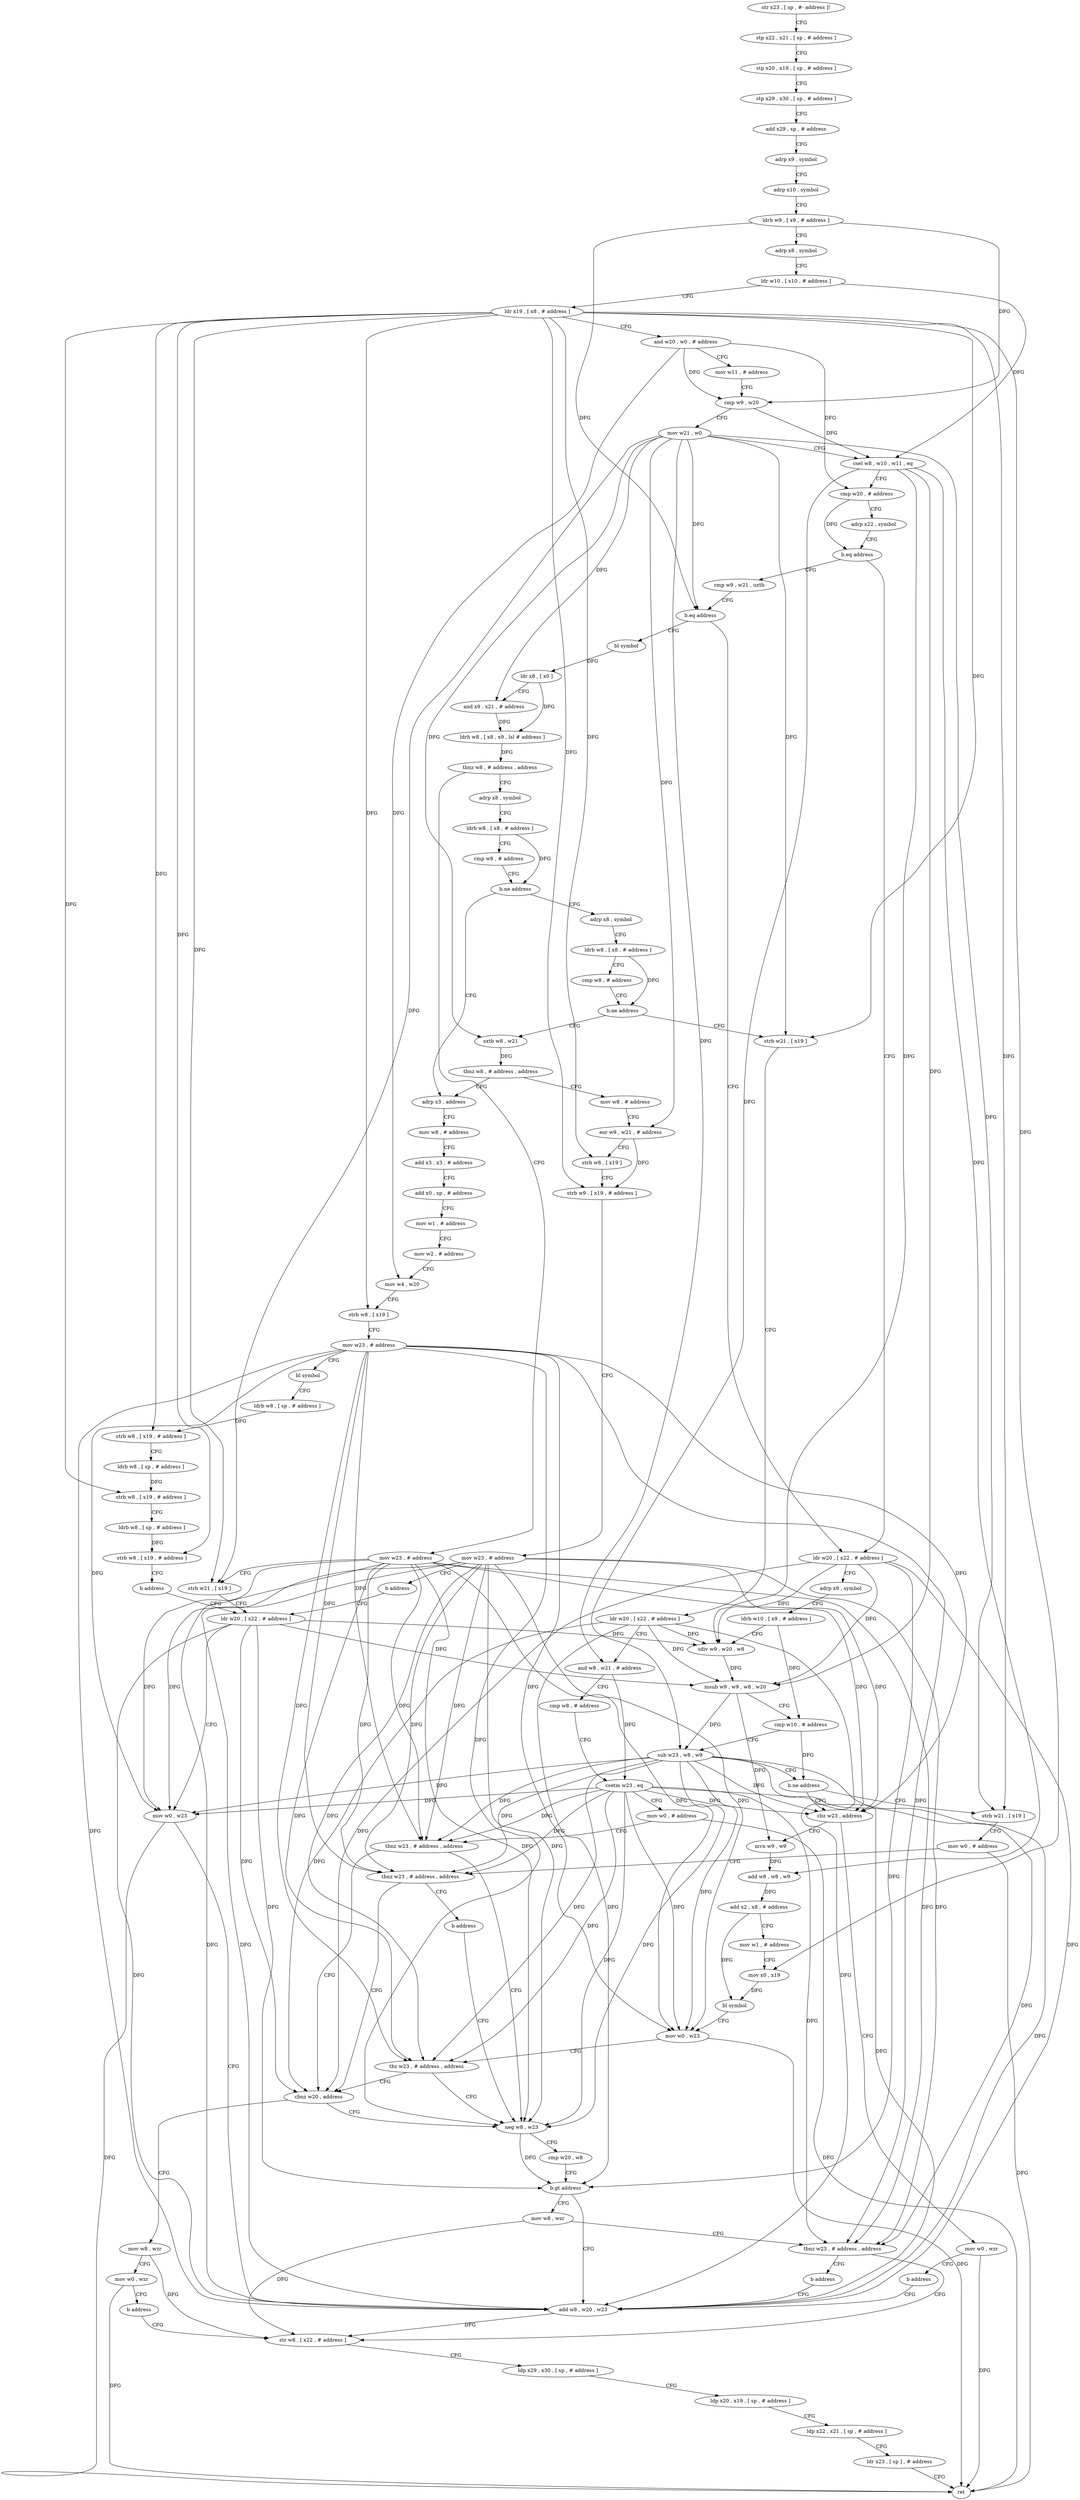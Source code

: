 digraph "func" {
"4217732" [label = "str x23 , [ sp , #- address ]!" ]
"4217736" [label = "stp x22 , x21 , [ sp , # address ]" ]
"4217740" [label = "stp x20 , x19 , [ sp , # address ]" ]
"4217744" [label = "stp x29 , x30 , [ sp , # address ]" ]
"4217748" [label = "add x29 , sp , # address" ]
"4217752" [label = "adrp x9 , symbol" ]
"4217756" [label = "adrp x10 , symbol" ]
"4217760" [label = "ldrb w9 , [ x9 , # address ]" ]
"4217764" [label = "adrp x8 , symbol" ]
"4217768" [label = "ldr w10 , [ x10 , # address ]" ]
"4217772" [label = "ldr x19 , [ x8 , # address ]" ]
"4217776" [label = "and w20 , w0 , # address" ]
"4217780" [label = "mov w11 , # address" ]
"4217784" [label = "cmp w9 , w20" ]
"4217788" [label = "mov w21 , w0" ]
"4217792" [label = "csel w8 , w10 , w11 , eq" ]
"4217796" [label = "cmp w20 , # address" ]
"4217800" [label = "adrp x22 , symbol" ]
"4217804" [label = "b.eq address" ]
"4217920" [label = "ldr w20 , [ x22 , # address ]" ]
"4217808" [label = "cmp w9 , w21 , uxtb" ]
"4217924" [label = "adrp x9 , symbol" ]
"4217928" [label = "ldrb w10 , [ x9 , # address ]" ]
"4217932" [label = "sdiv w9 , w20 , w8" ]
"4217936" [label = "msub w9 , w9 , w8 , w20" ]
"4217940" [label = "cmp w10 , # address" ]
"4217944" [label = "sub w23 , w8 , w9" ]
"4217948" [label = "b.ne address" ]
"4218048" [label = "strb w21 , [ x19 ]" ]
"4217952" [label = "cbz w23 , address" ]
"4217812" [label = "b.eq address" ]
"4217816" [label = "bl symbol" ]
"4218052" [label = "mov w0 , # address" ]
"4218056" [label = "tbnz w23 , # address , address" ]
"4217988" [label = "cbnz w20 , address" ]
"4218060" [label = "b address" ]
"4218112" [label = "mov w0 , wzr" ]
"4217956" [label = "mvn w9 , w9" ]
"4217820" [label = "ldr x8 , [ x0 ]" ]
"4217824" [label = "and x9 , x21 , # address" ]
"4217828" [label = "ldrh w8 , [ x8 , x9 , lsl # address ]" ]
"4217832" [label = "tbnz w8 , # address , address" ]
"4218004" [label = "mov w23 , # address" ]
"4217836" [label = "adrp x8 , symbol" ]
"4218148" [label = "neg w8 , w23" ]
"4217992" [label = "mov w8 , wzr" ]
"4218116" [label = "b address" ]
"4218020" [label = "add w8 , w20 , w23" ]
"4217960" [label = "add w8 , w8 , w9" ]
"4217964" [label = "add x2 , x8 , # address" ]
"4217968" [label = "mov w1 , # address" ]
"4217972" [label = "mov x0 , x19" ]
"4217976" [label = "bl symbol" ]
"4217980" [label = "mov w0 , w23" ]
"4217984" [label = "tbz w23 , # address , address" ]
"4218008" [label = "strb w21 , [ x19 ]" ]
"4218012" [label = "ldr w20 , [ x22 , # address ]" ]
"4217840" [label = "ldrb w8 , [ x8 , # address ]" ]
"4217844" [label = "cmp w8 , # address" ]
"4217848" [label = "b.ne address" ]
"4218064" [label = "adrp x8 , symbol" ]
"4217852" [label = "adrp x3 , address" ]
"4218152" [label = "cmp w20 , w8" ]
"4218156" [label = "b.gt address" ]
"4218160" [label = "mov w8 , wzr" ]
"4217996" [label = "mov w0 , wzr" ]
"4218000" [label = "b address" ]
"4218024" [label = "str w8 , [ x22 , # address ]" ]
"4218068" [label = "ldrb w8 , [ x8 , # address ]" ]
"4218072" [label = "cmp w8 , # address" ]
"4218076" [label = "b.ne address" ]
"4218120" [label = "strb w21 , [ x19 ]" ]
"4218080" [label = "sxtb w8 , w21" ]
"4217856" [label = "mov w8 , # address" ]
"4217860" [label = "add x3 , x3 , # address" ]
"4217864" [label = "add x0 , sp , # address" ]
"4217868" [label = "mov w1 , # address" ]
"4217872" [label = "mov w2 , # address" ]
"4217876" [label = "mov w4 , w20" ]
"4217880" [label = "strb w8 , [ x19 ]" ]
"4217884" [label = "mov w23 , # address" ]
"4217888" [label = "bl symbol" ]
"4217892" [label = "ldrb w8 , [ sp , # address ]" ]
"4217896" [label = "strb w8 , [ x19 , # address ]" ]
"4217900" [label = "ldrb w8 , [ sp , # address ]" ]
"4217904" [label = "strb w8 , [ x19 , # address ]" ]
"4217908" [label = "ldrb w8 , [ sp , # address ]" ]
"4217912" [label = "strb w8 , [ x19 , # address ]" ]
"4217916" [label = "b address" ]
"4218164" [label = "tbnz w23 , # address , address" ]
"4218168" [label = "b address" ]
"4218028" [label = "ldp x29 , x30 , [ sp , # address ]" ]
"4218032" [label = "ldp x20 , x19 , [ sp , # address ]" ]
"4218036" [label = "ldp x22 , x21 , [ sp , # address ]" ]
"4218040" [label = "ldr x23 , [ sp ] , # address" ]
"4218044" [label = "ret" ]
"4218124" [label = "ldr w20 , [ x22 , # address ]" ]
"4218128" [label = "and w8 , w21 , # address" ]
"4218132" [label = "cmp w8 , # address" ]
"4218136" [label = "csetm w23 , eq" ]
"4218140" [label = "mov w0 , # address" ]
"4218144" [label = "tbnz w23 , # address , address" ]
"4218084" [label = "tbnz w8 , # address , address" ]
"4218088" [label = "mov w8 , # address" ]
"4218016" [label = "mov w0 , w23" ]
"4218092" [label = "eor w9 , w21 , # address" ]
"4218096" [label = "strb w8 , [ x19 ]" ]
"4218100" [label = "strb w9 , [ x19 , # address ]" ]
"4218104" [label = "mov w23 , # address" ]
"4218108" [label = "b address" ]
"4217732" -> "4217736" [ label = "CFG" ]
"4217736" -> "4217740" [ label = "CFG" ]
"4217740" -> "4217744" [ label = "CFG" ]
"4217744" -> "4217748" [ label = "CFG" ]
"4217748" -> "4217752" [ label = "CFG" ]
"4217752" -> "4217756" [ label = "CFG" ]
"4217756" -> "4217760" [ label = "CFG" ]
"4217760" -> "4217764" [ label = "CFG" ]
"4217760" -> "4217784" [ label = "DFG" ]
"4217760" -> "4217812" [ label = "DFG" ]
"4217764" -> "4217768" [ label = "CFG" ]
"4217768" -> "4217772" [ label = "CFG" ]
"4217768" -> "4217792" [ label = "DFG" ]
"4217772" -> "4217776" [ label = "CFG" ]
"4217772" -> "4218048" [ label = "DFG" ]
"4217772" -> "4217972" [ label = "DFG" ]
"4217772" -> "4218008" [ label = "DFG" ]
"4217772" -> "4217880" [ label = "DFG" ]
"4217772" -> "4217896" [ label = "DFG" ]
"4217772" -> "4217904" [ label = "DFG" ]
"4217772" -> "4217912" [ label = "DFG" ]
"4217772" -> "4218120" [ label = "DFG" ]
"4217772" -> "4218096" [ label = "DFG" ]
"4217772" -> "4218100" [ label = "DFG" ]
"4217776" -> "4217780" [ label = "CFG" ]
"4217776" -> "4217784" [ label = "DFG" ]
"4217776" -> "4217796" [ label = "DFG" ]
"4217776" -> "4217876" [ label = "DFG" ]
"4217780" -> "4217784" [ label = "CFG" ]
"4217784" -> "4217788" [ label = "CFG" ]
"4217784" -> "4217792" [ label = "DFG" ]
"4217788" -> "4217792" [ label = "CFG" ]
"4217788" -> "4217812" [ label = "DFG" ]
"4217788" -> "4218048" [ label = "DFG" ]
"4217788" -> "4217824" [ label = "DFG" ]
"4217788" -> "4218008" [ label = "DFG" ]
"4217788" -> "4218120" [ label = "DFG" ]
"4217788" -> "4218128" [ label = "DFG" ]
"4217788" -> "4218080" [ label = "DFG" ]
"4217788" -> "4218092" [ label = "DFG" ]
"4217792" -> "4217796" [ label = "CFG" ]
"4217792" -> "4217932" [ label = "DFG" ]
"4217792" -> "4217936" [ label = "DFG" ]
"4217792" -> "4217944" [ label = "DFG" ]
"4217792" -> "4217960" [ label = "DFG" ]
"4217796" -> "4217800" [ label = "CFG" ]
"4217796" -> "4217804" [ label = "DFG" ]
"4217800" -> "4217804" [ label = "CFG" ]
"4217804" -> "4217920" [ label = "CFG" ]
"4217804" -> "4217808" [ label = "CFG" ]
"4217920" -> "4217924" [ label = "CFG" ]
"4217920" -> "4217932" [ label = "DFG" ]
"4217920" -> "4217936" [ label = "DFG" ]
"4217920" -> "4217988" [ label = "DFG" ]
"4217920" -> "4218156" [ label = "DFG" ]
"4217920" -> "4218020" [ label = "DFG" ]
"4217808" -> "4217812" [ label = "CFG" ]
"4217924" -> "4217928" [ label = "CFG" ]
"4217928" -> "4217932" [ label = "CFG" ]
"4217928" -> "4217940" [ label = "DFG" ]
"4217932" -> "4217936" [ label = "DFG" ]
"4217936" -> "4217940" [ label = "CFG" ]
"4217936" -> "4217944" [ label = "DFG" ]
"4217936" -> "4217956" [ label = "DFG" ]
"4217940" -> "4217944" [ label = "CFG" ]
"4217940" -> "4217948" [ label = "DFG" ]
"4217944" -> "4217948" [ label = "CFG" ]
"4217944" -> "4218056" [ label = "DFG" ]
"4217944" -> "4217952" [ label = "DFG" ]
"4217944" -> "4217980" [ label = "DFG" ]
"4217944" -> "4217984" [ label = "DFG" ]
"4217944" -> "4218148" [ label = "DFG" ]
"4217944" -> "4218020" [ label = "DFG" ]
"4217944" -> "4218016" [ label = "DFG" ]
"4217944" -> "4218164" [ label = "DFG" ]
"4217944" -> "4218144" [ label = "DFG" ]
"4217948" -> "4218048" [ label = "CFG" ]
"4217948" -> "4217952" [ label = "CFG" ]
"4218048" -> "4218052" [ label = "CFG" ]
"4217952" -> "4218112" [ label = "CFG" ]
"4217952" -> "4217956" [ label = "CFG" ]
"4217812" -> "4217920" [ label = "CFG" ]
"4217812" -> "4217816" [ label = "CFG" ]
"4217816" -> "4217820" [ label = "DFG" ]
"4218052" -> "4218056" [ label = "CFG" ]
"4218052" -> "4218044" [ label = "DFG" ]
"4218056" -> "4217988" [ label = "CFG" ]
"4218056" -> "4218060" [ label = "CFG" ]
"4217988" -> "4218148" [ label = "CFG" ]
"4217988" -> "4217992" [ label = "CFG" ]
"4218060" -> "4218148" [ label = "CFG" ]
"4218112" -> "4218116" [ label = "CFG" ]
"4218112" -> "4218044" [ label = "DFG" ]
"4217956" -> "4217960" [ label = "DFG" ]
"4217820" -> "4217824" [ label = "CFG" ]
"4217820" -> "4217828" [ label = "DFG" ]
"4217824" -> "4217828" [ label = "DFG" ]
"4217828" -> "4217832" [ label = "DFG" ]
"4217832" -> "4218004" [ label = "CFG" ]
"4217832" -> "4217836" [ label = "CFG" ]
"4218004" -> "4218008" [ label = "CFG" ]
"4218004" -> "4218056" [ label = "DFG" ]
"4218004" -> "4217952" [ label = "DFG" ]
"4218004" -> "4217980" [ label = "DFG" ]
"4218004" -> "4217984" [ label = "DFG" ]
"4218004" -> "4218148" [ label = "DFG" ]
"4218004" -> "4218020" [ label = "DFG" ]
"4218004" -> "4218016" [ label = "DFG" ]
"4218004" -> "4218164" [ label = "DFG" ]
"4218004" -> "4218144" [ label = "DFG" ]
"4217836" -> "4217840" [ label = "CFG" ]
"4218148" -> "4218152" [ label = "CFG" ]
"4218148" -> "4218156" [ label = "DFG" ]
"4217992" -> "4217996" [ label = "CFG" ]
"4217992" -> "4218024" [ label = "DFG" ]
"4218116" -> "4218020" [ label = "CFG" ]
"4218020" -> "4218024" [ label = "DFG" ]
"4217960" -> "4217964" [ label = "DFG" ]
"4217964" -> "4217968" [ label = "CFG" ]
"4217964" -> "4217976" [ label = "DFG" ]
"4217968" -> "4217972" [ label = "CFG" ]
"4217972" -> "4217976" [ label = "DFG" ]
"4217976" -> "4217980" [ label = "CFG" ]
"4217980" -> "4217984" [ label = "CFG" ]
"4217980" -> "4218044" [ label = "DFG" ]
"4217984" -> "4218148" [ label = "CFG" ]
"4217984" -> "4217988" [ label = "CFG" ]
"4218008" -> "4218012" [ label = "CFG" ]
"4218012" -> "4218016" [ label = "CFG" ]
"4218012" -> "4217988" [ label = "DFG" ]
"4218012" -> "4217932" [ label = "DFG" ]
"4218012" -> "4217936" [ label = "DFG" ]
"4218012" -> "4218156" [ label = "DFG" ]
"4218012" -> "4218020" [ label = "DFG" ]
"4217840" -> "4217844" [ label = "CFG" ]
"4217840" -> "4217848" [ label = "DFG" ]
"4217844" -> "4217848" [ label = "CFG" ]
"4217848" -> "4218064" [ label = "CFG" ]
"4217848" -> "4217852" [ label = "CFG" ]
"4218064" -> "4218068" [ label = "CFG" ]
"4217852" -> "4217856" [ label = "CFG" ]
"4218152" -> "4218156" [ label = "CFG" ]
"4218156" -> "4218020" [ label = "CFG" ]
"4218156" -> "4218160" [ label = "CFG" ]
"4218160" -> "4218164" [ label = "CFG" ]
"4218160" -> "4218024" [ label = "DFG" ]
"4217996" -> "4218000" [ label = "CFG" ]
"4217996" -> "4218044" [ label = "DFG" ]
"4218000" -> "4218024" [ label = "CFG" ]
"4218024" -> "4218028" [ label = "CFG" ]
"4218068" -> "4218072" [ label = "CFG" ]
"4218068" -> "4218076" [ label = "DFG" ]
"4218072" -> "4218076" [ label = "CFG" ]
"4218076" -> "4218120" [ label = "CFG" ]
"4218076" -> "4218080" [ label = "CFG" ]
"4218120" -> "4218124" [ label = "CFG" ]
"4218080" -> "4218084" [ label = "DFG" ]
"4217856" -> "4217860" [ label = "CFG" ]
"4217860" -> "4217864" [ label = "CFG" ]
"4217864" -> "4217868" [ label = "CFG" ]
"4217868" -> "4217872" [ label = "CFG" ]
"4217872" -> "4217876" [ label = "CFG" ]
"4217876" -> "4217880" [ label = "CFG" ]
"4217880" -> "4217884" [ label = "CFG" ]
"4217884" -> "4217888" [ label = "CFG" ]
"4217884" -> "4218056" [ label = "DFG" ]
"4217884" -> "4217952" [ label = "DFG" ]
"4217884" -> "4217980" [ label = "DFG" ]
"4217884" -> "4217984" [ label = "DFG" ]
"4217884" -> "4218148" [ label = "DFG" ]
"4217884" -> "4218020" [ label = "DFG" ]
"4217884" -> "4218016" [ label = "DFG" ]
"4217884" -> "4218164" [ label = "DFG" ]
"4217884" -> "4218144" [ label = "DFG" ]
"4217888" -> "4217892" [ label = "CFG" ]
"4217892" -> "4217896" [ label = "DFG" ]
"4217896" -> "4217900" [ label = "CFG" ]
"4217900" -> "4217904" [ label = "DFG" ]
"4217904" -> "4217908" [ label = "CFG" ]
"4217908" -> "4217912" [ label = "DFG" ]
"4217912" -> "4217916" [ label = "CFG" ]
"4217916" -> "4218012" [ label = "CFG" ]
"4218164" -> "4218024" [ label = "CFG" ]
"4218164" -> "4218168" [ label = "CFG" ]
"4218168" -> "4218020" [ label = "CFG" ]
"4218028" -> "4218032" [ label = "CFG" ]
"4218032" -> "4218036" [ label = "CFG" ]
"4218036" -> "4218040" [ label = "CFG" ]
"4218040" -> "4218044" [ label = "CFG" ]
"4218124" -> "4218128" [ label = "CFG" ]
"4218124" -> "4217988" [ label = "DFG" ]
"4218124" -> "4217932" [ label = "DFG" ]
"4218124" -> "4217936" [ label = "DFG" ]
"4218124" -> "4218156" [ label = "DFG" ]
"4218124" -> "4218020" [ label = "DFG" ]
"4218128" -> "4218132" [ label = "CFG" ]
"4218128" -> "4218136" [ label = "DFG" ]
"4218132" -> "4218136" [ label = "CFG" ]
"4218136" -> "4218140" [ label = "CFG" ]
"4218136" -> "4218056" [ label = "DFG" ]
"4218136" -> "4217952" [ label = "DFG" ]
"4218136" -> "4217980" [ label = "DFG" ]
"4218136" -> "4217984" [ label = "DFG" ]
"4218136" -> "4218148" [ label = "DFG" ]
"4218136" -> "4218020" [ label = "DFG" ]
"4218136" -> "4218016" [ label = "DFG" ]
"4218136" -> "4218164" [ label = "DFG" ]
"4218136" -> "4218144" [ label = "DFG" ]
"4218140" -> "4218144" [ label = "CFG" ]
"4218140" -> "4218044" [ label = "DFG" ]
"4218144" -> "4217988" [ label = "CFG" ]
"4218144" -> "4218148" [ label = "CFG" ]
"4218084" -> "4217852" [ label = "CFG" ]
"4218084" -> "4218088" [ label = "CFG" ]
"4218088" -> "4218092" [ label = "CFG" ]
"4218016" -> "4218020" [ label = "CFG" ]
"4218016" -> "4218044" [ label = "DFG" ]
"4218092" -> "4218096" [ label = "CFG" ]
"4218092" -> "4218100" [ label = "DFG" ]
"4218096" -> "4218100" [ label = "CFG" ]
"4218100" -> "4218104" [ label = "CFG" ]
"4218104" -> "4218108" [ label = "CFG" ]
"4218104" -> "4218056" [ label = "DFG" ]
"4218104" -> "4217952" [ label = "DFG" ]
"4218104" -> "4217980" [ label = "DFG" ]
"4218104" -> "4217984" [ label = "DFG" ]
"4218104" -> "4218148" [ label = "DFG" ]
"4218104" -> "4218020" [ label = "DFG" ]
"4218104" -> "4218016" [ label = "DFG" ]
"4218104" -> "4218164" [ label = "DFG" ]
"4218104" -> "4218144" [ label = "DFG" ]
"4218108" -> "4218012" [ label = "CFG" ]
}
